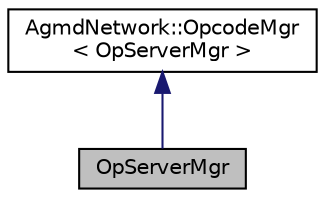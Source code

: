 digraph "OpServerMgr"
{
  edge [fontname="Helvetica",fontsize="10",labelfontname="Helvetica",labelfontsize="10"];
  node [fontname="Helvetica",fontsize="10",shape=record];
  Node1 [label="OpServerMgr",height=0.2,width=0.4,color="black", fillcolor="grey75", style="filled" fontcolor="black"];
  Node2 -> Node1 [dir="back",color="midnightblue",fontsize="10",style="solid"];
  Node2 [label="AgmdNetwork::OpcodeMgr\l\< OpServerMgr \>",height=0.2,width=0.4,color="black", fillcolor="white", style="filled",URL="$class_agmd_network_1_1_opcode_mgr.html"];
}
